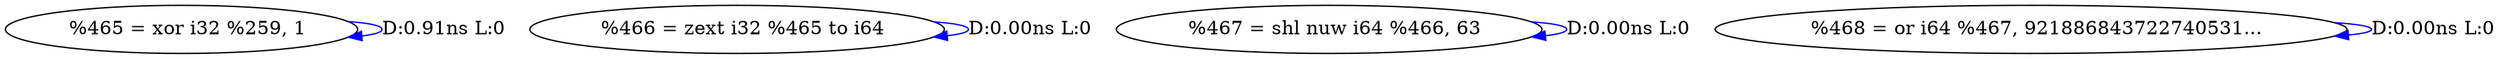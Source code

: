 digraph {
Node0x3d1b6a0[label="  %465 = xor i32 %259, 1"];
Node0x3d1b6a0 -> Node0x3d1b6a0[label="D:0.91ns L:0",color=blue];
Node0x3d1b780[label="  %466 = zext i32 %465 to i64"];
Node0x3d1b780 -> Node0x3d1b780[label="D:0.00ns L:0",color=blue];
Node0x3d1b860[label="  %467 = shl nuw i64 %466, 63"];
Node0x3d1b860 -> Node0x3d1b860[label="D:0.00ns L:0",color=blue];
Node0x3d1b940[label="  %468 = or i64 %467, 921886843722740531..."];
Node0x3d1b940 -> Node0x3d1b940[label="D:0.00ns L:0",color=blue];
}
